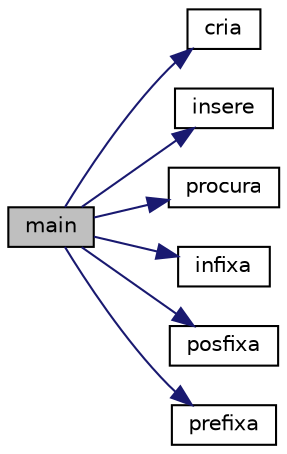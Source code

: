 digraph "main"
{
  edge [fontname="Helvetica",fontsize="10",labelfontname="Helvetica",labelfontsize="10"];
  node [fontname="Helvetica",fontsize="10",shape=record];
  rankdir="LR";
  Node1 [label="main",height=0.2,width=0.4,color="black", fillcolor="grey75", style="filled", fontcolor="black"];
  Node1 -> Node2 [color="midnightblue",fontsize="10",style="solid",fontname="Helvetica"];
  Node2 [label="cria",height=0.2,width=0.4,color="black", fillcolor="white", style="filled",URL="$BinarySearchTree_8c.html#a43158fceb90d4d7fe2f1b6d2ab88bca8"];
  Node1 -> Node3 [color="midnightblue",fontsize="10",style="solid",fontname="Helvetica"];
  Node3 [label="insere",height=0.2,width=0.4,color="black", fillcolor="white", style="filled",URL="$BinarySearchTree_8c.html#a6036604c4d3d8262033b6a92fd53b81d"];
  Node1 -> Node4 [color="midnightblue",fontsize="10",style="solid",fontname="Helvetica"];
  Node4 [label="procura",height=0.2,width=0.4,color="black", fillcolor="white", style="filled",URL="$BinarySearchTree_8c.html#a23fc182a29f633a612c4322c44d181fd"];
  Node1 -> Node5 [color="midnightblue",fontsize="10",style="solid",fontname="Helvetica"];
  Node5 [label="infixa",height=0.2,width=0.4,color="black", fillcolor="white", style="filled",URL="$BinarySearchTree_8c.html#a7c7067862fb94194b532586fdfa194b4"];
  Node1 -> Node6 [color="midnightblue",fontsize="10",style="solid",fontname="Helvetica"];
  Node6 [label="posfixa",height=0.2,width=0.4,color="black", fillcolor="white", style="filled",URL="$BinarySearchTree_8c.html#a0c01c8e05f3069616126b9d55438335f"];
  Node1 -> Node7 [color="midnightblue",fontsize="10",style="solid",fontname="Helvetica"];
  Node7 [label="prefixa",height=0.2,width=0.4,color="black", fillcolor="white", style="filled",URL="$BinarySearchTree_8c.html#ab01995ec05f0ca44ac8d519820428013"];
}

